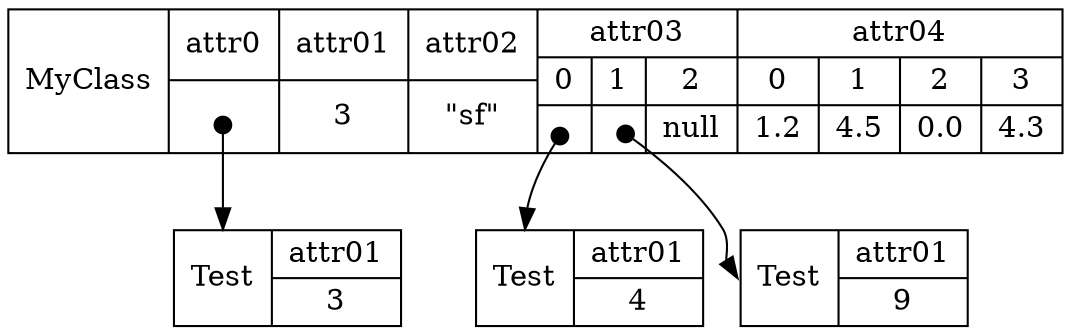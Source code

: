 digraph "MockLinkedList" {
    //graph ["rankdir"="LR","compound"="true"]
    graph []

    "B" [shape="record","label"="<Test@1>Test|{attr01|3}"];
    "C" [shape="record","label"="<Test@2>Test|{attr01|4}"];
    "D" [shape="record","label"="<Test@3>Test|{attr01|9}"];

    "A" [shape="record","label"="MyClass|{attr0|<A-attr_0>}|{attr01|3}|{attr02|\"sf\"}|{attr03|{{0|<port01>}|{1|<port02>}|{2|null}}}|{attr04|{{0|1.2}|{1|4.5}|{2|0.0}|{3|4.3}}}","style"="filled","fillcolor"="white"];



    "A":"A-attr_0":c -> "B":"Test@1" ["tailclip"="false", "arrowtail"="dot", "dir"="both"];
    "A":"port01":c -> "C":"Test@2" ["tailclip"="false", "arrowtail"="dot", "dir"="both"];
    "A":"port02":c -> "D":"Test@3" ["tailclip"="false", "arrowtail"="dot", "dir"="both"];

}
